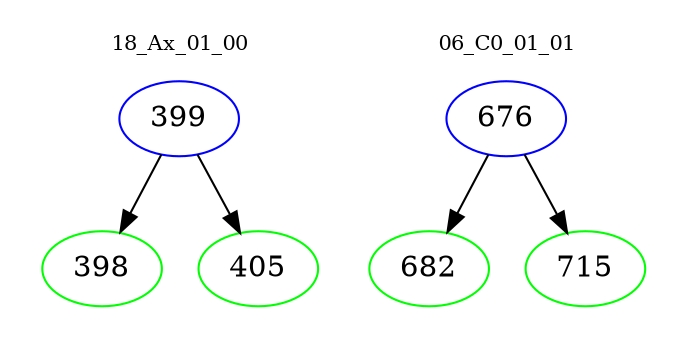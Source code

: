 digraph{
subgraph cluster_0 {
color = white
label = "18_Ax_01_00";
fontsize=10;
T0_399 [label="399", color="blue"]
T0_399 -> T0_398 [color="black"]
T0_398 [label="398", color="green"]
T0_399 -> T0_405 [color="black"]
T0_405 [label="405", color="green"]
}
subgraph cluster_1 {
color = white
label = "06_C0_01_01";
fontsize=10;
T1_676 [label="676", color="blue"]
T1_676 -> T1_682 [color="black"]
T1_682 [label="682", color="green"]
T1_676 -> T1_715 [color="black"]
T1_715 [label="715", color="green"]
}
}
